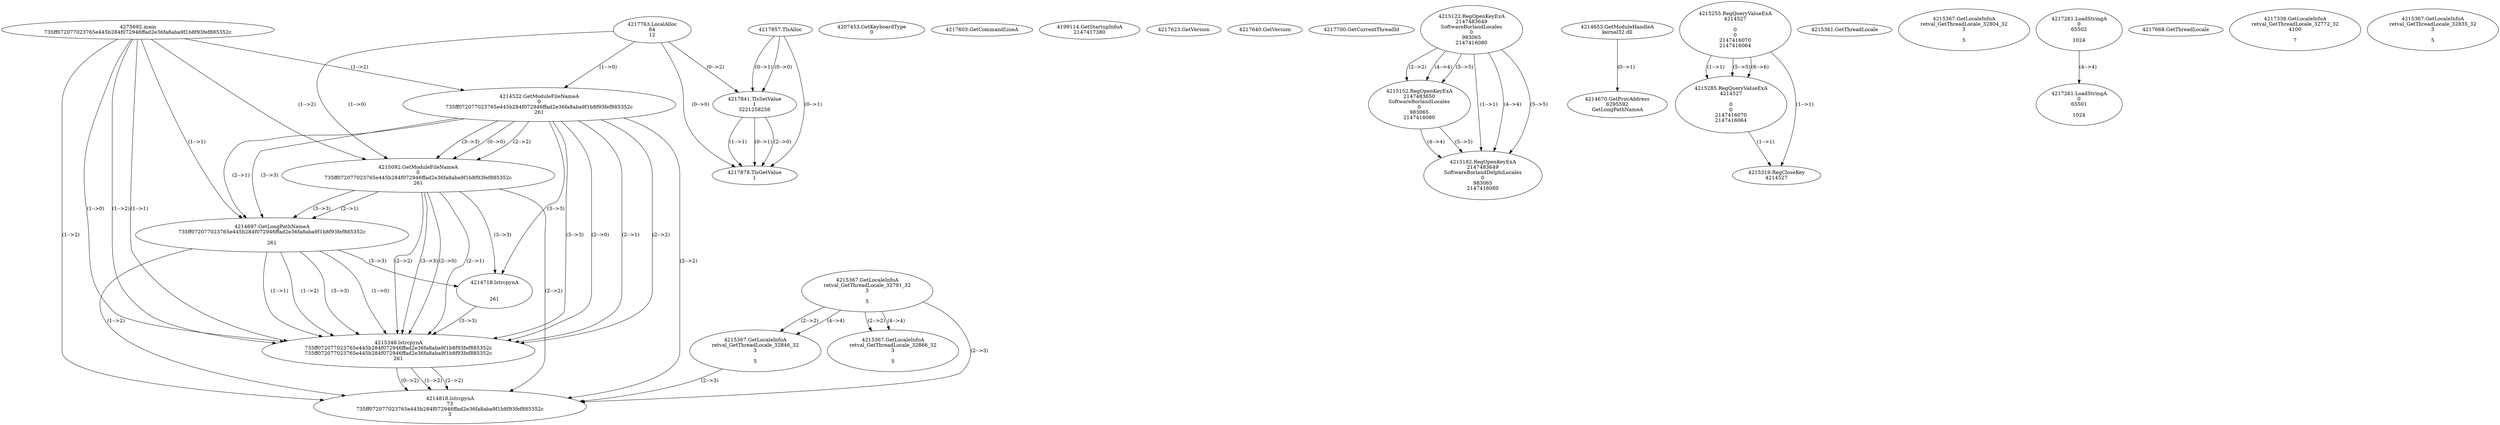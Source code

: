 // Global SCDG with merge call
digraph {
	0 [label="4275692.main
735ff072077023765e445b284f072946ffad2e36fa8aba9f1b8f93fef885352c"]
	1 [label="4217857.TlsAlloc
"]
	2 [label="4217763.LocalAlloc
64
12"]
	3 [label="4217841.TlsSetValue
1
3221258256"]
	1 -> 3 [label="(0-->1)"]
	2 -> 3 [label="(0-->2)"]
	1 -> 3 [label="(0-->0)"]
	4 [label="4217878.TlsGetValue
1"]
	1 -> 4 [label="(0-->1)"]
	3 -> 4 [label="(1-->1)"]
	3 -> 4 [label="(0-->1)"]
	2 -> 4 [label="(0-->0)"]
	3 -> 4 [label="(2-->0)"]
	5 [label="4207453.GetKeyboardType
0"]
	6 [label="4217603.GetCommandLineA
"]
	7 [label="4199114.GetStartupInfoA
2147417380"]
	8 [label="4217623.GetVersion
"]
	9 [label="4217640.GetVersion
"]
	10 [label="4217700.GetCurrentThreadId
"]
	11 [label="4214522.GetModuleFileNameA
0
735ff072077023765e445b284f072946ffad2e36fa8aba9f1b8f93fef885352c
261"]
	0 -> 11 [label="(1-->2)"]
	2 -> 11 [label="(1-->0)"]
	12 [label="4215092.GetModuleFileNameA
0
735ff072077023765e445b284f072946ffad2e36fa8aba9f1b8f93fef885352c
261"]
	0 -> 12 [label="(1-->2)"]
	11 -> 12 [label="(2-->2)"]
	11 -> 12 [label="(3-->3)"]
	2 -> 12 [label="(1-->0)"]
	11 -> 12 [label="(0-->0)"]
	13 [label="4215122.RegOpenKeyExA
2147483649
Software\Borland\Locales
0
983065
2147416080"]
	14 [label="4214653.GetModuleHandleA
kernel32.dll"]
	15 [label="4214670.GetProcAddress
6295592
GetLongPathNameA"]
	14 -> 15 [label="(0-->1)"]
	16 [label="4214697.GetLongPathNameA
735ff072077023765e445b284f072946ffad2e36fa8aba9f1b8f93fef885352c

261"]
	0 -> 16 [label="(1-->1)"]
	11 -> 16 [label="(2-->1)"]
	12 -> 16 [label="(2-->1)"]
	11 -> 16 [label="(3-->3)"]
	12 -> 16 [label="(3-->3)"]
	17 [label="4214718.lstrcpynA


261"]
	11 -> 17 [label="(3-->3)"]
	12 -> 17 [label="(3-->3)"]
	16 -> 17 [label="(3-->3)"]
	18 [label="4215255.RegQueryValueExA
4214527

0
0
2147416070
2147416064"]
	19 [label="4215285.RegQueryValueExA
4214527

0
0
2147416070
2147416064"]
	18 -> 19 [label="(1-->1)"]
	18 -> 19 [label="(5-->5)"]
	18 -> 19 [label="(6-->6)"]
	20 [label="4215319.RegCloseKey
4214527"]
	18 -> 20 [label="(1-->1)"]
	19 -> 20 [label="(1-->1)"]
	21 [label="4215348.lstrcpynA
735ff072077023765e445b284f072946ffad2e36fa8aba9f1b8f93fef885352c
735ff072077023765e445b284f072946ffad2e36fa8aba9f1b8f93fef885352c
261"]
	0 -> 21 [label="(1-->1)"]
	11 -> 21 [label="(2-->1)"]
	12 -> 21 [label="(2-->1)"]
	16 -> 21 [label="(1-->1)"]
	0 -> 21 [label="(1-->2)"]
	11 -> 21 [label="(2-->2)"]
	12 -> 21 [label="(2-->2)"]
	16 -> 21 [label="(1-->2)"]
	11 -> 21 [label="(3-->3)"]
	12 -> 21 [label="(3-->3)"]
	16 -> 21 [label="(3-->3)"]
	17 -> 21 [label="(3-->3)"]
	0 -> 21 [label="(1-->0)"]
	11 -> 21 [label="(2-->0)"]
	12 -> 21 [label="(2-->0)"]
	16 -> 21 [label="(1-->0)"]
	22 [label="4215361.GetThreadLocale
"]
	23 [label="4215367.GetLocaleInfoA
retval_GetThreadLocale_32804_32
3

5"]
	24 [label="4217261.LoadStringA
0
65502

1024"]
	25 [label="4217668.GetThreadLocale
"]
	26 [label="4217338.GetLocaleInfoA
retval_GetThreadLocale_32772_32
4100

7"]
	27 [label="4215152.RegOpenKeyExA
2147483650
Software\Borland\Locales
0
983065
2147416080"]
	13 -> 27 [label="(2-->2)"]
	13 -> 27 [label="(4-->4)"]
	13 -> 27 [label="(5-->5)"]
	28 [label="4215367.GetLocaleInfoA
retval_GetThreadLocale_32835_32
3

5"]
	29 [label="4215367.GetLocaleInfoA
retval_GetThreadLocale_32791_32
3

5"]
	30 [label="4215367.GetLocaleInfoA
retval_GetThreadLocale_32846_32
3

5"]
	29 -> 30 [label="(2-->2)"]
	29 -> 30 [label="(4-->4)"]
	31 [label="4217261.LoadStringA
0
65501

1024"]
	24 -> 31 [label="(4-->4)"]
	32 [label="4215182.RegOpenKeyExA
2147483649
Software\Borland\Delphi\Locales
0
983065
2147416080"]
	13 -> 32 [label="(1-->1)"]
	13 -> 32 [label="(4-->4)"]
	27 -> 32 [label="(4-->4)"]
	13 -> 32 [label="(5-->5)"]
	27 -> 32 [label="(5-->5)"]
	33 [label="4215367.GetLocaleInfoA
retval_GetThreadLocale_32866_32
3

5"]
	29 -> 33 [label="(2-->2)"]
	29 -> 33 [label="(4-->4)"]
	34 [label="4214818.lstrcpynA
73
735ff072077023765e445b284f072946ffad2e36fa8aba9f1b8f93fef885352c
3"]
	0 -> 34 [label="(1-->2)"]
	11 -> 34 [label="(2-->2)"]
	12 -> 34 [label="(2-->2)"]
	16 -> 34 [label="(1-->2)"]
	21 -> 34 [label="(1-->2)"]
	21 -> 34 [label="(2-->2)"]
	21 -> 34 [label="(0-->2)"]
	29 -> 34 [label="(2-->3)"]
	30 -> 34 [label="(2-->3)"]
}
